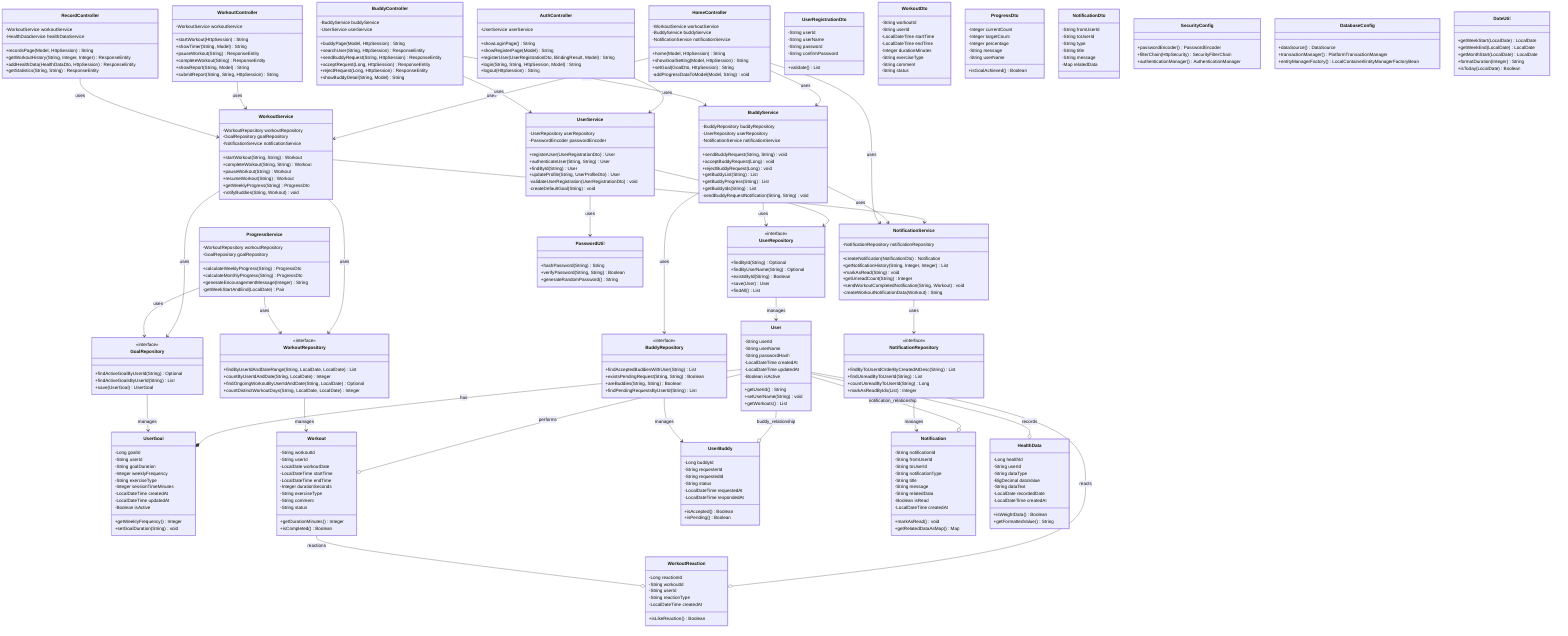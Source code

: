 classDiagram
    %% Entity Classes
    class User {
        -String userId
        -String userName
        -String passwordHash
        -LocalDateTime createdAt
        -LocalDateTime updatedAt
        -Boolean isActive
        +getUserId() String
        +setUserName(String) void
        +getWorkouts() List
    }
    
    class UserGoal {
        -Long goalId
        -String userId
        -String goalDuration
        -Integer weeklyFrequency
        -String exerciseType
        -Integer sessionTimeMinutes
        -LocalDateTime createdAt
        -LocalDateTime updatedAt
        -Boolean isActive
        +getWeeklyFrequency() Integer
        +setGoalDuration(String) void
    }
    
    class Workout {
        -String workoutId
        -String userId
        -LocalDate workoutDate
        -LocalDateTime startTime
        -LocalDateTime endTime
        -Integer durationSeconds
        -String exerciseType
        -String comment
        -String status
        +getDurationMinutes() Integer
        +isCompleted() Boolean
    }
    
    class UserBuddy {
        -Long buddyId
        -String requesterId
        -String requestedId
        -String status
        -LocalDateTime requestedAt
        -LocalDateTime respondedAt
        +isAccepted() Boolean
        +isPending() Boolean
    }
    
    class Notification {
        -String notificationId
        -String fromUserId
        -String toUserId
        -String notificationType
        -String title
        -String message
        -String relatedData
        -Boolean isRead
        -LocalDateTime createdAt
        +markAsRead() void
        +getRelatedDataAsMap() Map
    }
    
    class HealthData {
        -Long healthId
        -String userId
        -String dataType
        -BigDecimal dataValue
        -String dataText
        -LocalDate recordedDate
        -LocalDateTime createdAt
        +isWeightData() Boolean
        +getFormattedValue() String
    }
    
    class WorkoutReaction {
        -Long reactionId
        -String workoutId
        -String userId
        -String reactionType
        -LocalDateTime createdAt
        +isLikeReaction() Boolean
    }
    
    %% Repository Interfaces
    class UserRepository {
        <<interface>>
        +findById(String) Optional
        +findByUserName(String) Optional
        +existsById(String) Boolean
        +save(User) User
        +findAll() List
    }
    
    class WorkoutRepository {
        <<interface>>
        +findByUserIdAndDateRange(String, LocalDate, LocalDate) List
        +countByUserIdAndDate(String, LocalDate) Integer
        +findOngoingWorkoutByUserIdAndDate(String, LocalDate) Optional
        +countDistinctWorkoutDays(String, LocalDate, LocalDate) Integer
    }
    
    class BuddyRepository {
        <<interface>>
        +findAcceptedBuddiesWithUser(String) List
        +existsPendingRequest(String, String) Boolean
        +areBuddies(String, String) Boolean
        +findPendingRequestsByUserId(String) List
    }
    
    class NotificationRepository {
        <<interface>>
        +findByToUserIdOrderByCreatedAtDesc(String) List
        +findUnreadByToUserId(String) List
        +countUnreadByToUserId(String) Long
        +markAsReadByIds(List) Integer
    }
    
    class GoalRepository {
        <<interface>>
        +findActiveGoalByUserId(String) Optional
        +findActiveGoalsByUserId(String) List
        +save(UserGoal) UserGoal
    }
    
    %% Service Classes
    class UserService {
        -UserRepository userRepository
        -PasswordEncoder passwordEncoder
        +registerUser(UserRegistrationDto) User
        +authenticateUser(String, String) User
        +findById(String) User
        +updateProfile(String, UserProfileDto) User
        -validateUserRegistration(UserRegistrationDto) void
        -createDefaultGoal(String) void
    }
    
    class WorkoutService {
        -WorkoutRepository workoutRepository
        -GoalRepository goalRepository
        -NotificationService notificationService
        +startWorkout(String, String) Workout
        +completeWorkout(String, String) Workout
        +pauseWorkout(String) Workout
        +resumeWorkout(String) Workout
        +getWeeklyProgress(String) ProgressDto
        -notifyBuddies(String, Workout) void
    }
    
    class BuddyService {
        -BuddyRepository buddyRepository
        -UserRepository userRepository
        -NotificationService notificationService
        +sendBuddyRequest(String, String) void
        +acceptBuddyRequest(Long) void
        +rejectBuddyRequest(Long) void
        +getBuddyList(String) List
        +getBuddyProgress(String) List
        +getBuddyIds(String) List
        -sendBuddyRequestNotification(String, String) void
    }
    
    class NotificationService {
        -NotificationRepository notificationRepository
        +createNotification(NotificationDto) Notification
        +getNotificationHistory(String, Integer, Integer) List
        +markAsRead(String) void
        +getUnreadCount(String) Integer
        +sendWorkoutCompletedNotification(String, Workout) void
        -createWorkoutNotificationData(Workout) String
    }
    
    class ProgressService {
        -WorkoutRepository workoutRepository
        -GoalRepository goalRepository
        +calculateWeeklyProgress(String) ProgressDto
        +calculateMonthlyProgress(String) ProgressDto
        +generateEncouragementMessage(Integer) String
        -getWeekStartAndEnd(LocalDate) Pair
    }
    
    %% Controller Classes
    class AuthController {
        -UserService userService
        +showLoginPage() String
        +showRegisterPage(Model) String
        +registerUser(UserRegistrationDto, BindingResult, Model) String
        +login(String, String, HttpSession, Model) String
        +logout(HttpSession) String
    }
    
    class HomeController {
        -WorkoutService workoutService
        -BuddyService buddyService
        -NotificationService notificationService
        +home(Model, HttpSession) String
        +showGoalSetting(Model, HttpSession) String
        +setGoal(GoalDto, HttpSession) String
        -addProgressDataToModel(Model, String) void
    }
    
    class WorkoutController {
        -WorkoutService workoutService
        +startWorkout(HttpSession) String
        +showTimer(String, Model) String
        +pauseWorkout(String) ResponseEntity
        +completeWorkout(String) ResponseEntity
        +showReport(String, Model) String
        +submitReport(String, String, HttpSession) String
    }
    
    class BuddyController {
        -BuddyService buddyService
        -UserService userService
        +buddyPage(Model, HttpSession) String
        +searchUser(String, HttpSession) ResponseEntity
        +sendBuddyRequest(String, HttpSession) ResponseEntity
        +acceptRequest(Long, HttpSession) ResponseEntity
        +rejectRequest(Long, HttpSession) ResponseEntity
        +showBuddyDetail(String, Model) String
    }
    
    class RecordController {
        -WorkoutService workoutService
        -HealthDataService healthDataService
        +recordsPage(Model, HttpSession) String
        +getWorkoutHistory(String, Integer, Integer) ResponseEntity
        +addHealthData(HealthDataDto, HttpSession) ResponseEntity
        +getStatistics(String, String) ResponseEntity
    }
    
    %% DTO Classes
    class UserRegistrationDto {
        -String userId
        -String userName
        -String password
        -String confirmPassword
        +validate() List
    }
    
    class WorkoutDto {
        -String workoutId
        -String userId
        -LocalDateTime startTime
        -LocalDateTime endTime
        -Integer durationMinutes
        -String exerciseType
        -String comment
        -String status
    }
    
    class ProgressDto {
        -Integer currentCount
        -Integer targetCount
        -Integer percentage
        -String message
        -String userName
        +isGoalAchieved() Boolean
    }
    
    class NotificationDto {
        -String fromUserId
        -String toUserId
        -String type
        -String title
        -String message
        -Map relatedData
    }
    
    %% Configuration Classes
    class SecurityConfig {
        +passwordEncoder() PasswordEncoder
        +filterChain(HttpSecurity) SecurityFilterChain
        +authenticationManager() AuthenticationManager
    }
    
    class DatabaseConfig {
        +dataSource() DataSource
        +transactionManager() PlatformTransactionManager
        +entityManagerFactory() LocalContainerEntityManagerFactoryBean
    }
    
    %% Utility Classes
    class PasswordUtil {
        +hashPassword(String) String
        +verifyPassword(String, String) Boolean
        +generateRandomPassword() String
    }
    
    class DateUtil {
        +getWeekStart(LocalDate) LocalDate
        +getWeekEnd(LocalDate) LocalDate
        +getMonthStart(LocalDate) LocalDate
        +formatDuration(Integer) String
        +isToday(LocalDate) Boolean
    }
    
    %% Relationships - Entity Layer
    User --* UserGoal : has
    User --o Workout : performs
    User --o UserBuddy : buddy_relationship
    User --o Notification : notification_relationship
    User --o HealthData : records
    User --o WorkoutReaction : reacts
    Workout --o WorkoutReaction : reactions
    
    %% Relationships - Service Dependencies
    UserService --> UserRepository : uses
    UserService --> PasswordUtil : uses
    WorkoutService --> WorkoutRepository : uses
    WorkoutService --> GoalRepository : uses
    WorkoutService --> NotificationService : uses
    BuddyService --> BuddyRepository : uses
    BuddyService --> UserRepository : uses
    BuddyService --> NotificationService : uses
    NotificationService --> NotificationRepository : uses
    ProgressService --> WorkoutRepository : uses
    ProgressService --> GoalRepository : uses
    
    %% Relationships - Controller Dependencies
    AuthController --> UserService : uses
    HomeController --> WorkoutService : uses
    HomeController --> BuddyService : uses
    HomeController --> NotificationService : uses
    WorkoutController --> WorkoutService : uses
    BuddyController --> BuddyService : uses
    BuddyController --> UserService : uses
    RecordController --> WorkoutService : uses
    
    %% Relationships - Repository to Entity
    UserRepository --> User : manages
    WorkoutRepository --> Workout : manages
    BuddyRepository --> UserBuddy : manages
    NotificationRepository --> Notification : manages
    GoalRepository --> UserGoal : manages